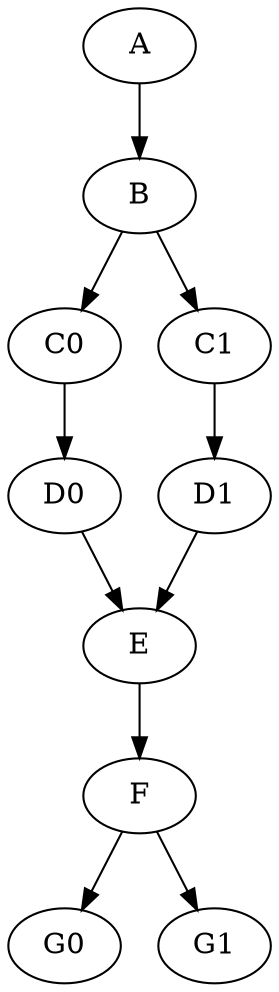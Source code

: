 digraph g {
	// main path
	A  -> B -> C0 -> D0 -> E -> F [ distance = 1 ]

	// final branch
	F  -> G0 [ distance = 1 ]
	F  -> G1 [ distance = 1 ]

	// slower side path
	B  -> C1 [ distance = 2 ]
	C1 -> D1 [ distance = 1 ]
	D1 -> E  [ distance = 2 ]

	A  [ x =   0, y =   0, passenger = "pA_G0:A ->G0@rate=1/1000,pA_G1_0:A->G1@rate=1/1000,pA_G1_1:A->G1@rate=1/1000" ]
	B  [ x =  40, y =   0 ]
	C0 [ x =  80, y = -40, passenger = "pC0_G0:C0->G0@rate=1/1000" ]
	C1 [ x =  80, y =  60, passenger = "pC1_G0:C0->G0@rate=1/1000" ]
	D0 [ x = 120, y = -40 ]
	D1 [ x = 120, y =  60 ]
	E  [ x = 160, y =   0 ]
	F  [ x = 200, y =   0 ]
	G0 [ x = 240, y = -40 ]
	G1 [ x = 240, y =  40 ]	
}
